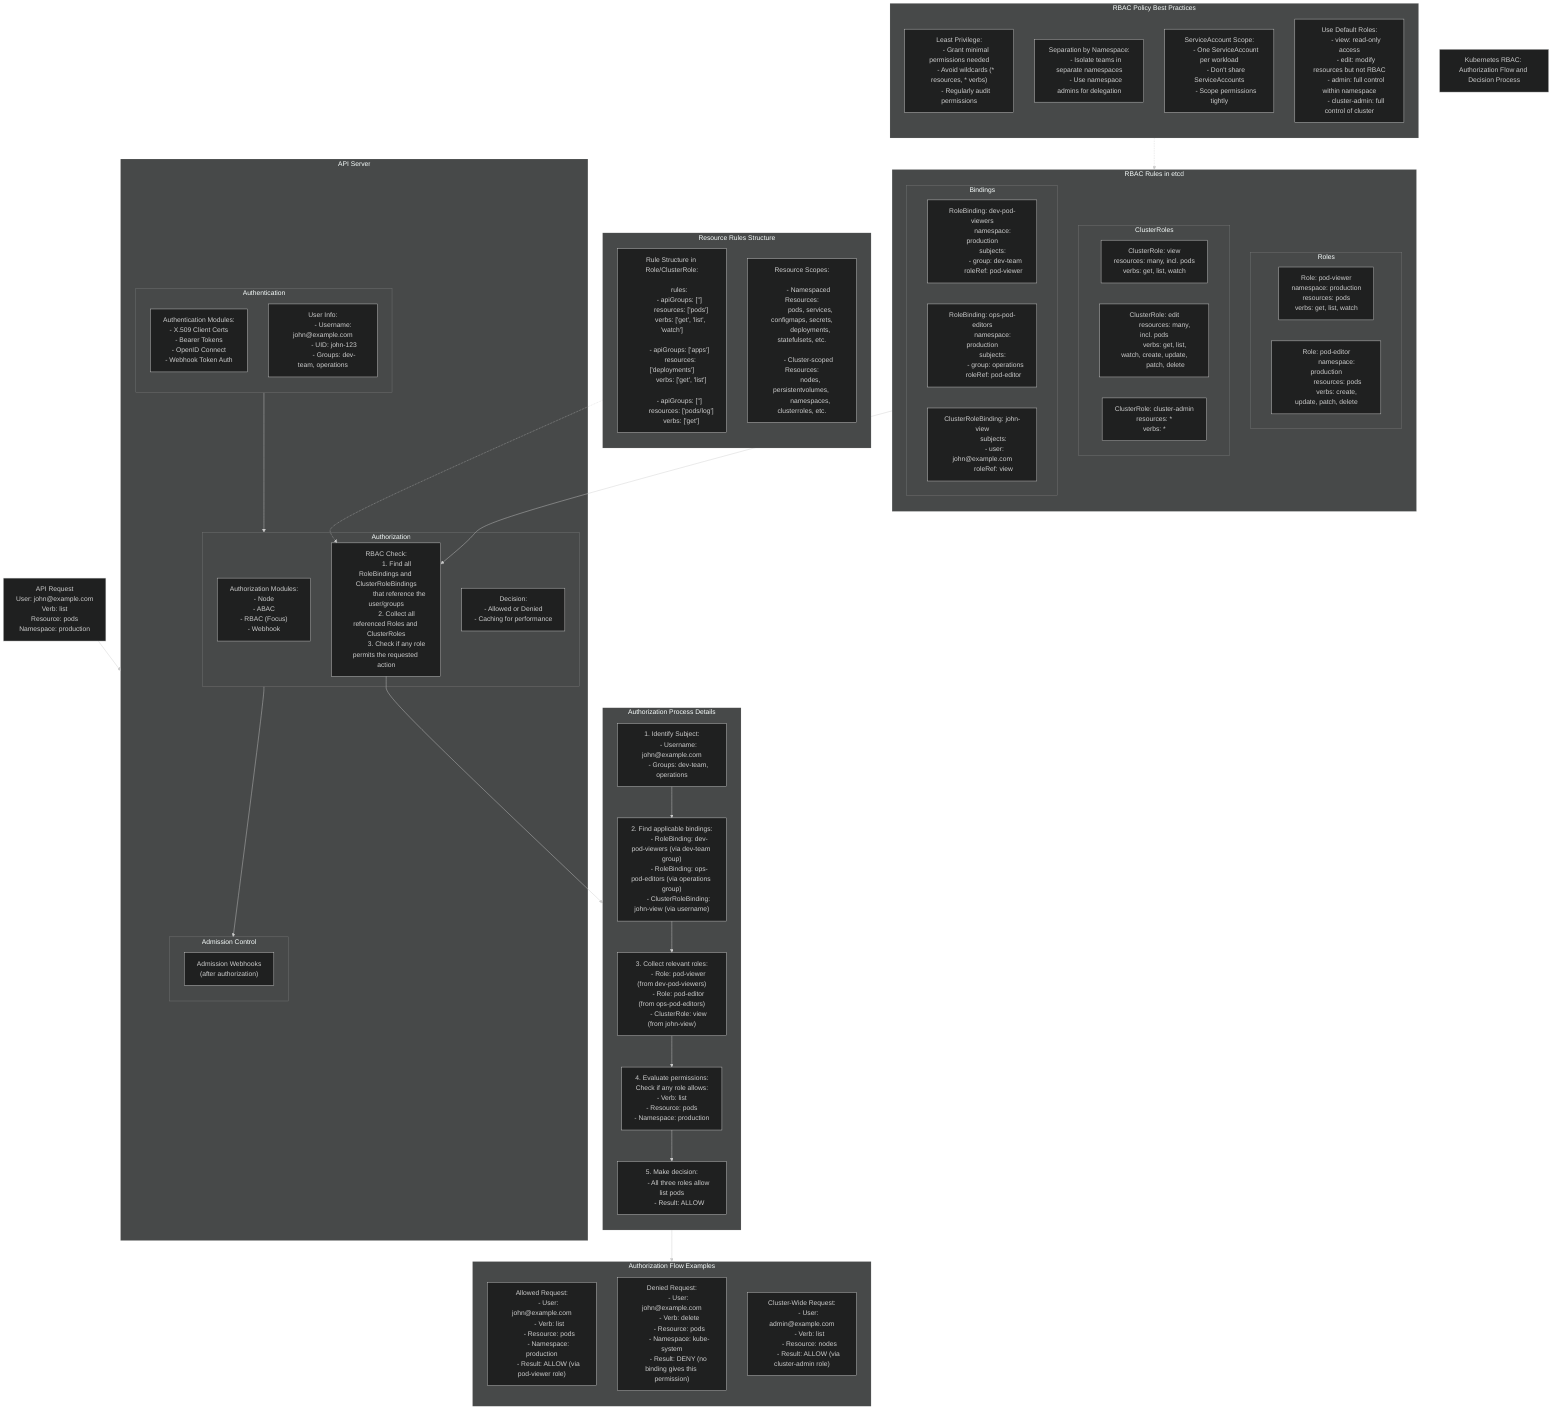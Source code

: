%%{init: {'theme':'dark', 'themeVariables': { 
    'primaryColor': '#326CE5', 
    'primaryBorderColor': '#2857A4',
    'primaryTextColor': '#fff',
    'secondaryColor': '#F58220',
    'lineColor': '#CCCCCC',
    'tertiaryColor': '#28A745',
    'textColor': '#CCCCCC',
    'background': '#282a36'
}}}%%

flowchart TB
    %% Main title
    title["Kubernetes RBAC: Authorization Flow and Decision Process"]
    
    %% Request entry point
    request["API Request
    User: john@example.com
    Verb: list
    Resource: pods
    Namespace: production"]
    
    %% Kubernetes API Server
    subgraph API_SERVER["API Server"]
        direction TB
        
        subgraph AUTHENTICATION["Authentication"]
            direction TB
            
            auth_modules["Authentication Modules:
            - X.509 Client Certs
            - Bearer Tokens
            - OpenID Connect
            - Webhook Token Auth"]
            
            user_info["User Info:
            - Username: john@example.com
            - UID: john-123
            - Groups: dev-team, operations"]
        end
        
        subgraph AUTHORIZATION["Authorization"]
            direction TB
            
            auth_modules2["Authorization Modules:
            - Node
            - ABAC
            - RBAC (Focus)
            - Webhook"]
            
            rbac_check["RBAC Check:
            1. Find all RoleBindings and ClusterRoleBindings
               that reference the user/groups
            2. Collect all referenced Roles and ClusterRoles
            3. Check if any role permits the requested action"]
            
            decision["Decision:
            - Allowed or Denied
            - Caching for performance"]
        end
        
        subgraph ADMISSION["Admission Control"]
            direction TB
            
            admission_modules["Admission Webhooks
            (after authorization)"]
        end
        
        AUTHENTICATION --> AUTHORIZATION --> ADMISSION
    end
    
    %% RBAC rules storage
    subgraph RBAC_RULES["RBAC Rules in etcd"]
        direction TB
        
        subgraph ROLES_DB["Roles"]
            role1["Role: pod-viewer
            namespace: production
            resources: pods
            verbs: get, list, watch"]
            
            role2["Role: pod-editor
            namespace: production
            resources: pods
            verbs: create, update, patch, delete"]
        end
        
        subgraph CLUSTERROLES_DB["ClusterRoles"]
            cr1["ClusterRole: view
            resources: many, incl. pods
            verbs: get, list, watch"]
            
            cr2["ClusterRole: edit
            resources: many, incl. pods
            verbs: get, list, watch, create, update,
            patch, delete"]
            
            cr3["ClusterRole: cluster-admin
            resources: *
            verbs: *"]
        end
        
        subgraph BINDINGS_DB["Bindings"]
            rb1["RoleBinding: dev-pod-viewers
            namespace: production
            subjects: 
              - group: dev-team
            roleRef: pod-viewer"]
            
            rb2["RoleBinding: ops-pod-editors
            namespace: production
            subjects: 
              - group: operations
            roleRef: pod-editor"]
            
            crb1["ClusterRoleBinding: john-view
            subjects:
              - user: john@example.com
            roleRef: view"]
        end
    end
    
    %% Detailed authorization process
    subgraph AUTH_PROCESS["Authorization Process Details"]
        direction TB
        
        step1["1. Identify Subject:
        - Username: john@example.com
        - Groups: dev-team, operations"]
        
        step2["2. Find applicable bindings:
        - RoleBinding: dev-pod-viewers (via dev-team group)
        - RoleBinding: ops-pod-editors (via operations group)
        - ClusterRoleBinding: john-view (via username)"]
        
        step3["3. Collect relevant roles:
        - Role: pod-viewer (from dev-pod-viewers)
        - Role: pod-editor (from ops-pod-editors)
        - ClusterRole: view (from john-view)"]
        
        step4["4. Evaluate permissions:
        Check if any role allows:
        - Verb: list
        - Resource: pods
        - Namespace: production"]
        
        step5["5. Make decision:
        - All three roles allow list pods
        - Result: ALLOW"]
        
        step1 --> step2 --> step3 --> step4 --> step5
    end
    
    %% Flow examples
    subgraph EXAMPLES["Authorization Flow Examples"]
        direction TB
        
        allowed["Allowed Request:
        - User: john@example.com
        - Verb: list
        - Resource: pods
        - Namespace: production
        - Result: ALLOW (via pod-viewer role)"]
        
        denied["Denied Request:
        - User: john@example.com
        - Verb: delete
        - Resource: pods
        - Namespace: kube-system
        - Result: DENY (no binding gives this permission)"]
        
        cluster_wide["Cluster-Wide Request:
        - User: admin@example.com
        - Verb: list
        - Resource: nodes
        - Result: ALLOW (via cluster-admin role)"]
    end
    
    %% Connection illustration
    subgraph RESOURCE_RULES["Resource Rules Structure"]
        direction TB
        
        rule_structure["Rule Structure in Role/ClusterRole:
        
        rules:
        - apiGroups: ['']
          resources: ['pods']
          verbs: ['get', 'list', 'watch']
          
        - apiGroups: ['apps']
          resources: ['deployments']
          verbs: ['get', 'list']
          
        - apiGroups: ['']
          resources: ['pods/log']
          verbs: ['get']"]
        
        resource_scope["Resource Scopes:
        
        - Namespaced Resources:
          pods, services, configmaps, secrets,
          deployments, statefulsets, etc.
          
        - Cluster-scoped Resources:
          nodes, persistentvolumes, 
          namespaces, clusterroles, etc."]
    end
    
    %% Policy tips
    subgraph POLICY_TIPS["RBAC Policy Best Practices"]
        direction TB
        
        least_privilege["Least Privilege:
        - Grant minimal permissions needed
        - Avoid wildcards (* resources, * verbs)
        - Regularly audit permissions"]
        
        separation["Separation by Namespace:
        - Isolate teams in separate namespaces
        - Use namespace admins for delegation"]
        
        sa_scope["ServiceAccount Scope:
        - One ServiceAccount per workload
        - Don't share ServiceAccounts
        - Scope permissions tightly"]
        
        default_roles["Use Default Roles:
        - view: read-only access
        - edit: modify resources but not RBAC
        - admin: full control within namespace
        - cluster-admin: full control of cluster"]
    end
    
    %% Logical connections
    request --> API_SERVER
    RBAC_RULES --> rbac_check
    rbac_check --> AUTH_PROCESS
    AUTH_PROCESS --> EXAMPLES
    RESOURCE_RULES -.-> rbac_check
    POLICY_TIPS -.-> RBAC_RULES
